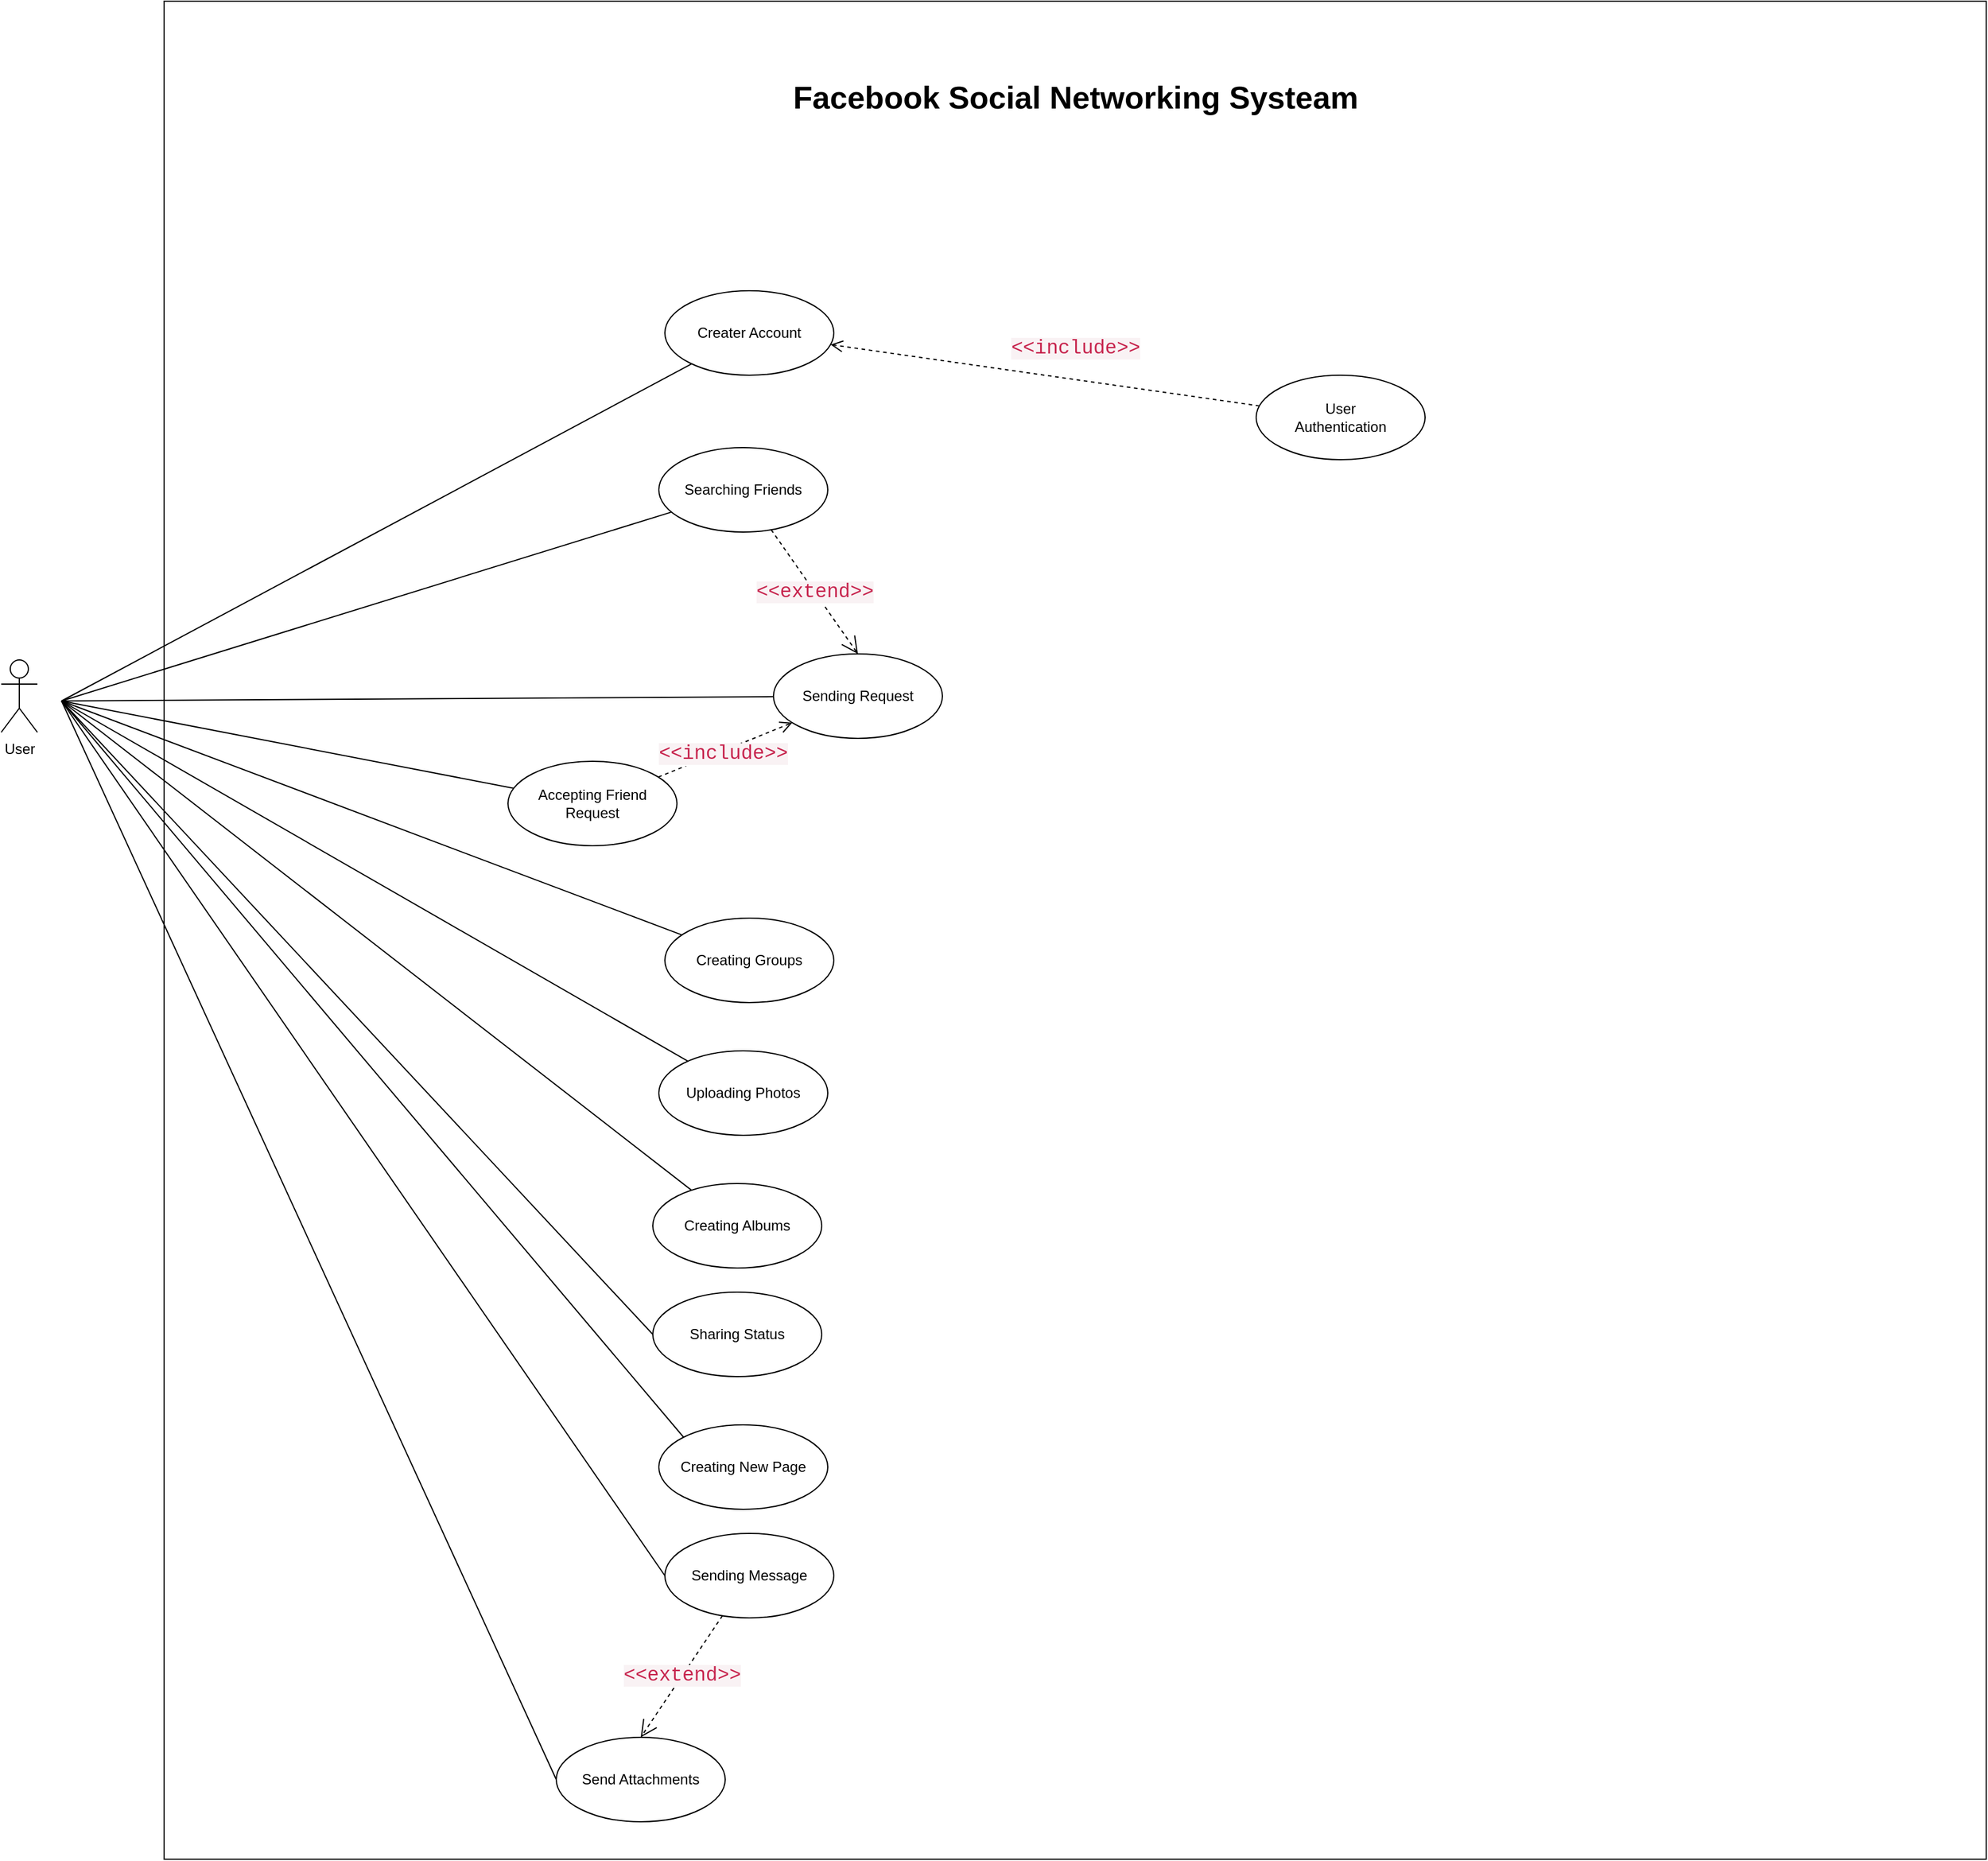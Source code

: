 <mxfile version="24.2.2" type="github">
  <diagram name="Trang-1" id="quiciZRrWTi8-ea0ZbG5">
    <mxGraphModel dx="1367" dy="1833" grid="1" gridSize="10" guides="1" tooltips="1" connect="1" arrows="1" fold="1" page="1" pageScale="1" pageWidth="827" pageHeight="1169" math="0" shadow="0">
      <root>
        <mxCell id="0" />
        <mxCell id="1" parent="0" />
        <mxCell id="Hnm38c4ndKEyhbJZax5G-2" value="" style="html=1;whiteSpace=wrap;" vertex="1" parent="1">
          <mxGeometry x="385" y="-270" width="1510" height="1540" as="geometry" />
        </mxCell>
        <mxCell id="Hnm38c4ndKEyhbJZax5G-5" value="Sending Request" style="ellipse;whiteSpace=wrap;html=1;strokeColor=default;align=center;verticalAlign=middle;fontFamily=Helvetica;fontSize=12;fontColor=default;fillColor=default;" vertex="1" parent="1">
          <mxGeometry x="890" y="271" width="140" height="70" as="geometry" />
        </mxCell>
        <mxCell id="Hnm38c4ndKEyhbJZax5G-6" value="Accepting Friend Request" style="ellipse;whiteSpace=wrap;html=1;strokeColor=default;align=center;verticalAlign=middle;fontFamily=Helvetica;fontSize=12;fontColor=default;fillColor=default;" vertex="1" parent="1">
          <mxGeometry x="670" y="360" width="140" height="70" as="geometry" />
        </mxCell>
        <mxCell id="Hnm38c4ndKEyhbJZax5G-7" value="User&lt;div&gt;Authentication&lt;/div&gt;" style="ellipse;whiteSpace=wrap;html=1;strokeColor=default;align=center;verticalAlign=middle;fontFamily=Helvetica;fontSize=12;fontColor=default;fillColor=default;" vertex="1" parent="1">
          <mxGeometry x="1290" y="40" width="140" height="70" as="geometry" />
        </mxCell>
        <mxCell id="Hnm38c4ndKEyhbJZax5G-8" value="Creating Groups" style="ellipse;whiteSpace=wrap;html=1;strokeColor=default;align=center;verticalAlign=middle;fontFamily=Helvetica;fontSize=12;fontColor=default;fillColor=default;" vertex="1" parent="1">
          <mxGeometry x="800" y="490" width="140" height="70" as="geometry" />
        </mxCell>
        <mxCell id="Hnm38c4ndKEyhbJZax5G-9" value="Searching Friends" style="ellipse;whiteSpace=wrap;html=1;strokeColor=default;align=center;verticalAlign=middle;fontFamily=Helvetica;fontSize=12;fontColor=default;fillColor=default;" vertex="1" parent="1">
          <mxGeometry x="795" y="100" width="140" height="70" as="geometry" />
        </mxCell>
        <mxCell id="Hnm38c4ndKEyhbJZax5G-10" value="Creater Account" style="ellipse;whiteSpace=wrap;html=1;strokeColor=default;align=center;verticalAlign=middle;fontFamily=Helvetica;fontSize=12;fontColor=default;fillColor=default;" vertex="1" parent="1">
          <mxGeometry x="800" y="-30" width="140" height="70" as="geometry" />
        </mxCell>
        <mxCell id="Hnm38c4ndKEyhbJZax5G-28" value="User&lt;div&gt;&lt;br&gt;&lt;/div&gt;" style="shape=umlActor;verticalLabelPosition=bottom;verticalAlign=top;html=1;" vertex="1" parent="1">
          <mxGeometry x="250" y="276" width="30" height="60" as="geometry" />
        </mxCell>
        <mxCell id="Hnm38c4ndKEyhbJZax5G-29" value="" style="endArrow=none;html=1;rounded=0;" edge="1" parent="1" source="Hnm38c4ndKEyhbJZax5G-10">
          <mxGeometry width="50" height="50" relative="1" as="geometry">
            <mxPoint x="310" y="90" as="sourcePoint" />
            <mxPoint x="300" y="310" as="targetPoint" />
          </mxGeometry>
        </mxCell>
        <mxCell id="Hnm38c4ndKEyhbJZax5G-30" value="" style="endArrow=none;html=1;rounded=0;" edge="1" parent="1" source="Hnm38c4ndKEyhbJZax5G-5">
          <mxGeometry width="50" height="50" relative="1" as="geometry">
            <mxPoint x="320" y="100" as="sourcePoint" />
            <mxPoint x="300" y="310" as="targetPoint" />
          </mxGeometry>
        </mxCell>
        <mxCell id="Hnm38c4ndKEyhbJZax5G-31" value="" style="endArrow=none;html=1;rounded=0;" edge="1" parent="1" source="Hnm38c4ndKEyhbJZax5G-6">
          <mxGeometry width="50" height="50" relative="1" as="geometry">
            <mxPoint x="330" y="110" as="sourcePoint" />
            <mxPoint x="300" y="310" as="targetPoint" />
          </mxGeometry>
        </mxCell>
        <mxCell id="Hnm38c4ndKEyhbJZax5G-32" value="" style="endArrow=none;html=1;rounded=0;" edge="1" parent="1" source="Hnm38c4ndKEyhbJZax5G-35">
          <mxGeometry width="50" height="50" relative="1" as="geometry">
            <mxPoint x="340" y="120" as="sourcePoint" />
            <mxPoint x="300" y="310" as="targetPoint" />
          </mxGeometry>
        </mxCell>
        <mxCell id="Hnm38c4ndKEyhbJZax5G-33" value="" style="endArrow=none;html=1;rounded=0;" edge="1" parent="1" source="Hnm38c4ndKEyhbJZax5G-8">
          <mxGeometry width="50" height="50" relative="1" as="geometry">
            <mxPoint x="350" y="130" as="sourcePoint" />
            <mxPoint x="300" y="310" as="targetPoint" />
          </mxGeometry>
        </mxCell>
        <mxCell id="Hnm38c4ndKEyhbJZax5G-34" value="" style="endArrow=none;html=1;rounded=0;" edge="1" parent="1" source="Hnm38c4ndKEyhbJZax5G-9">
          <mxGeometry width="50" height="50" relative="1" as="geometry">
            <mxPoint x="360" y="140" as="sourcePoint" />
            <mxPoint x="300" y="310" as="targetPoint" />
          </mxGeometry>
        </mxCell>
        <mxCell id="Hnm38c4ndKEyhbJZax5G-35" value="Uploading Photos" style="ellipse;whiteSpace=wrap;html=1;strokeColor=default;align=center;verticalAlign=middle;fontFamily=Helvetica;fontSize=12;fontColor=default;fillColor=default;" vertex="1" parent="1">
          <mxGeometry x="795" y="600" width="140" height="70" as="geometry" />
        </mxCell>
        <mxCell id="Hnm38c4ndKEyhbJZax5G-36" value="Creating Albums" style="ellipse;whiteSpace=wrap;html=1;strokeColor=default;align=center;verticalAlign=middle;fontFamily=Helvetica;fontSize=12;fontColor=default;fillColor=default;" vertex="1" parent="1">
          <mxGeometry x="790" y="710" width="140" height="70" as="geometry" />
        </mxCell>
        <mxCell id="Hnm38c4ndKEyhbJZax5G-38" value="Sharing Status" style="ellipse;whiteSpace=wrap;html=1;strokeColor=default;align=center;verticalAlign=middle;fontFamily=Helvetica;fontSize=12;fontColor=default;fillColor=default;" vertex="1" parent="1">
          <mxGeometry x="790" y="800" width="140" height="70" as="geometry" />
        </mxCell>
        <mxCell id="Hnm38c4ndKEyhbJZax5G-39" value="Creating New Page" style="ellipse;whiteSpace=wrap;html=1;strokeColor=default;align=center;verticalAlign=middle;fontFamily=Helvetica;fontSize=12;fontColor=default;fillColor=default;" vertex="1" parent="1">
          <mxGeometry x="795" y="910" width="140" height="70" as="geometry" />
        </mxCell>
        <mxCell id="Hnm38c4ndKEyhbJZax5G-40" value="Sending Message" style="ellipse;whiteSpace=wrap;html=1;strokeColor=default;align=center;verticalAlign=middle;fontFamily=Helvetica;fontSize=12;fontColor=default;fillColor=default;" vertex="1" parent="1">
          <mxGeometry x="800" y="1000" width="140" height="70" as="geometry" />
        </mxCell>
        <mxCell id="Hnm38c4ndKEyhbJZax5G-41" value="Send Attachments" style="ellipse;whiteSpace=wrap;html=1;strokeColor=default;align=center;verticalAlign=middle;fontFamily=Helvetica;fontSize=12;fontColor=default;fillColor=default;" vertex="1" parent="1">
          <mxGeometry x="710" y="1169" width="140" height="70" as="geometry" />
        </mxCell>
        <mxCell id="Hnm38c4ndKEyhbJZax5G-42" value="" style="endArrow=none;html=1;rounded=0;" edge="1" parent="1" source="Hnm38c4ndKEyhbJZax5G-36">
          <mxGeometry width="50" height="50" relative="1" as="geometry">
            <mxPoint x="829" y="619" as="sourcePoint" />
            <mxPoint x="300" y="310" as="targetPoint" />
          </mxGeometry>
        </mxCell>
        <mxCell id="Hnm38c4ndKEyhbJZax5G-43" value="" style="endArrow=none;html=1;rounded=0;exitX=0;exitY=0.5;exitDx=0;exitDy=0;" edge="1" parent="1" source="Hnm38c4ndKEyhbJZax5G-38">
          <mxGeometry width="50" height="50" relative="1" as="geometry">
            <mxPoint x="839" y="629" as="sourcePoint" />
            <mxPoint x="300" y="310" as="targetPoint" />
          </mxGeometry>
        </mxCell>
        <mxCell id="Hnm38c4ndKEyhbJZax5G-44" value="" style="endArrow=none;html=1;rounded=0;exitX=0;exitY=0;exitDx=0;exitDy=0;" edge="1" parent="1" source="Hnm38c4ndKEyhbJZax5G-39">
          <mxGeometry width="50" height="50" relative="1" as="geometry">
            <mxPoint x="849" y="639" as="sourcePoint" />
            <mxPoint x="300" y="310" as="targetPoint" />
          </mxGeometry>
        </mxCell>
        <mxCell id="Hnm38c4ndKEyhbJZax5G-45" value="" style="endArrow=none;html=1;rounded=0;exitX=0;exitY=0.5;exitDx=0;exitDy=0;" edge="1" parent="1" source="Hnm38c4ndKEyhbJZax5G-40">
          <mxGeometry width="50" height="50" relative="1" as="geometry">
            <mxPoint x="859" y="649" as="sourcePoint" />
            <mxPoint x="300" y="310" as="targetPoint" />
          </mxGeometry>
        </mxCell>
        <mxCell id="Hnm38c4ndKEyhbJZax5G-46" value="" style="endArrow=none;html=1;rounded=0;exitX=0;exitY=0.5;exitDx=0;exitDy=0;" edge="1" parent="1" source="Hnm38c4ndKEyhbJZax5G-41">
          <mxGeometry width="50" height="50" relative="1" as="geometry">
            <mxPoint x="869" y="659" as="sourcePoint" />
            <mxPoint x="300" y="310" as="targetPoint" />
          </mxGeometry>
        </mxCell>
        <mxCell id="Hnm38c4ndKEyhbJZax5G-47" value="&lt;font style=&quot;font-size: 26px;&quot;&gt;Facebook Social Networking Systeam&lt;/font&gt;" style="text;align=center;fontStyle=1;verticalAlign=middle;spacingLeft=3;spacingRight=3;strokeColor=none;rotatable=0;points=[[0,0.5],[1,0.5]];portConstraint=eastwest;html=1;" vertex="1" parent="1">
          <mxGeometry x="610" y="-220" width="1060" height="60" as="geometry" />
        </mxCell>
        <mxCell id="Hnm38c4ndKEyhbJZax5G-52" value="&lt;span style=&quot;color: rgb(199, 37, 78); font-family: Menlo, Monaco, Consolas, &amp;quot;Courier New&amp;quot;, monospace; font-size: 16.2px; text-align: left; text-wrap: wrap; background-color: rgb(249, 242, 244);&quot;&gt;&amp;lt;&amp;lt;include&amp;gt;&amp;gt;&lt;/span&gt;" style="html=1;verticalAlign=bottom;endArrow=open;dashed=1;endSize=8;curved=0;rounded=0;" edge="1" parent="1" source="Hnm38c4ndKEyhbJZax5G-7" target="Hnm38c4ndKEyhbJZax5G-10">
          <mxGeometry x="-0.13" y="-13" relative="1" as="geometry">
            <mxPoint x="1089.998" y="140" as="sourcePoint" />
            <mxPoint x="1255.32" y="448.81" as="targetPoint" />
            <mxPoint as="offset" />
          </mxGeometry>
        </mxCell>
        <mxCell id="Hnm38c4ndKEyhbJZax5G-53" value="&lt;span style=&quot;color: rgb(199, 37, 78); font-family: Menlo, Monaco, Consolas, &amp;quot;Courier New&amp;quot;, monospace; font-size: 16.2px; text-align: left; text-wrap: wrap; background-color: rgb(249, 242, 244);&quot;&gt;&amp;lt;&amp;lt;extend&amp;gt;&amp;gt;&lt;/span&gt;" style="endArrow=open;endSize=12;dashed=1;html=1;rounded=0;entryX=0.5;entryY=0;entryDx=0;entryDy=0;" edge="1" parent="1" source="Hnm38c4ndKEyhbJZax5G-40" target="Hnm38c4ndKEyhbJZax5G-41">
          <mxGeometry width="160" relative="1" as="geometry">
            <mxPoint x="830" y="1040" as="sourcePoint" />
            <mxPoint x="990" y="1040" as="targetPoint" />
          </mxGeometry>
        </mxCell>
        <mxCell id="Hnm38c4ndKEyhbJZax5G-54" value="&lt;span style=&quot;color: rgb(199, 37, 78); font-family: Menlo, Monaco, Consolas, &amp;quot;Courier New&amp;quot;, monospace; font-size: 16.2px; text-align: left; text-wrap: wrap; background-color: rgb(249, 242, 244);&quot;&gt;&amp;lt;&amp;lt;extend&amp;gt;&amp;gt;&lt;/span&gt;" style="endArrow=open;endSize=12;dashed=1;html=1;rounded=0;entryX=0.5;entryY=0;entryDx=0;entryDy=0;" edge="1" parent="1" source="Hnm38c4ndKEyhbJZax5G-9" target="Hnm38c4ndKEyhbJZax5G-5">
          <mxGeometry width="160" relative="1" as="geometry">
            <mxPoint x="878" y="150" as="sourcePoint" />
            <mxPoint x="810" y="251" as="targetPoint" />
          </mxGeometry>
        </mxCell>
        <mxCell id="Hnm38c4ndKEyhbJZax5G-55" value="&lt;span style=&quot;color: rgb(199, 37, 78); font-family: Menlo, Monaco, Consolas, &amp;quot;Courier New&amp;quot;, monospace; font-size: 16.2px; text-align: left; text-wrap: wrap; background-color: rgb(249, 242, 244);&quot;&gt;&amp;lt;&amp;lt;include&amp;gt;&amp;gt;&lt;/span&gt;" style="html=1;verticalAlign=bottom;endArrow=open;dashed=1;endSize=8;curved=0;rounded=0;" edge="1" parent="1" source="Hnm38c4ndKEyhbJZax5G-6" target="Hnm38c4ndKEyhbJZax5G-5">
          <mxGeometry x="-0.13" y="-13" relative="1" as="geometry">
            <mxPoint x="1303" y="75" as="sourcePoint" />
            <mxPoint x="947" y="25" as="targetPoint" />
            <mxPoint as="offset" />
          </mxGeometry>
        </mxCell>
      </root>
    </mxGraphModel>
  </diagram>
</mxfile>
